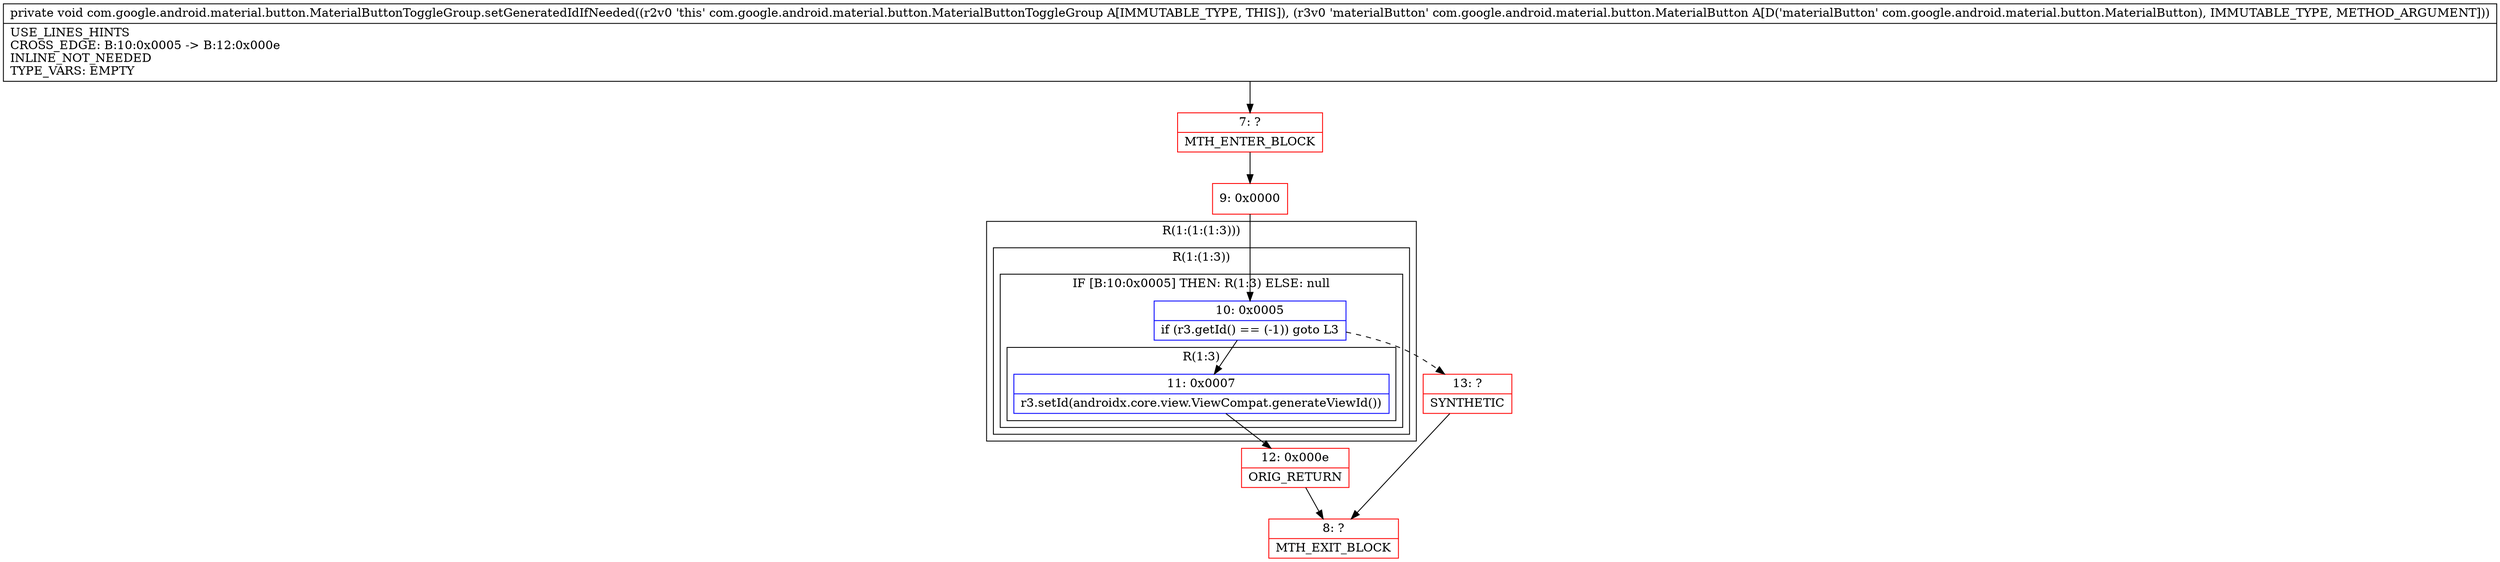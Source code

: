 digraph "CFG forcom.google.android.material.button.MaterialButtonToggleGroup.setGeneratedIdIfNeeded(Lcom\/google\/android\/material\/button\/MaterialButton;)V" {
subgraph cluster_Region_1001493829 {
label = "R(1:(1:(1:3)))";
node [shape=record,color=blue];
subgraph cluster_Region_1586878643 {
label = "R(1:(1:3))";
node [shape=record,color=blue];
subgraph cluster_IfRegion_249215017 {
label = "IF [B:10:0x0005] THEN: R(1:3) ELSE: null";
node [shape=record,color=blue];
Node_10 [shape=record,label="{10\:\ 0x0005|if (r3.getId() == (\-1)) goto L3\l}"];
subgraph cluster_Region_2048260926 {
label = "R(1:3)";
node [shape=record,color=blue];
Node_11 [shape=record,label="{11\:\ 0x0007|r3.setId(androidx.core.view.ViewCompat.generateViewId())\l}"];
}
}
}
}
Node_7 [shape=record,color=red,label="{7\:\ ?|MTH_ENTER_BLOCK\l}"];
Node_9 [shape=record,color=red,label="{9\:\ 0x0000}"];
Node_12 [shape=record,color=red,label="{12\:\ 0x000e|ORIG_RETURN\l}"];
Node_8 [shape=record,color=red,label="{8\:\ ?|MTH_EXIT_BLOCK\l}"];
Node_13 [shape=record,color=red,label="{13\:\ ?|SYNTHETIC\l}"];
MethodNode[shape=record,label="{private void com.google.android.material.button.MaterialButtonToggleGroup.setGeneratedIdIfNeeded((r2v0 'this' com.google.android.material.button.MaterialButtonToggleGroup A[IMMUTABLE_TYPE, THIS]), (r3v0 'materialButton' com.google.android.material.button.MaterialButton A[D('materialButton' com.google.android.material.button.MaterialButton), IMMUTABLE_TYPE, METHOD_ARGUMENT]))  | USE_LINES_HINTS\lCROSS_EDGE: B:10:0x0005 \-\> B:12:0x000e\lINLINE_NOT_NEEDED\lTYPE_VARS: EMPTY\l}"];
MethodNode -> Node_7;Node_10 -> Node_11;
Node_10 -> Node_13[style=dashed];
Node_11 -> Node_12;
Node_7 -> Node_9;
Node_9 -> Node_10;
Node_12 -> Node_8;
Node_13 -> Node_8;
}

